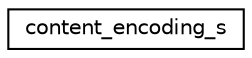 digraph "Graphical Class Hierarchy"
{
  edge [fontname="Helvetica",fontsize="10",labelfontname="Helvetica",labelfontsize="10"];
  node [fontname="Helvetica",fontsize="10",shape=record];
  rankdir="LR";
  Node0 [label="content_encoding_s",height=0.2,width=0.4,color="black", fillcolor="white", style="filled",URL="$structcontent__encoding__s.html"];
}
